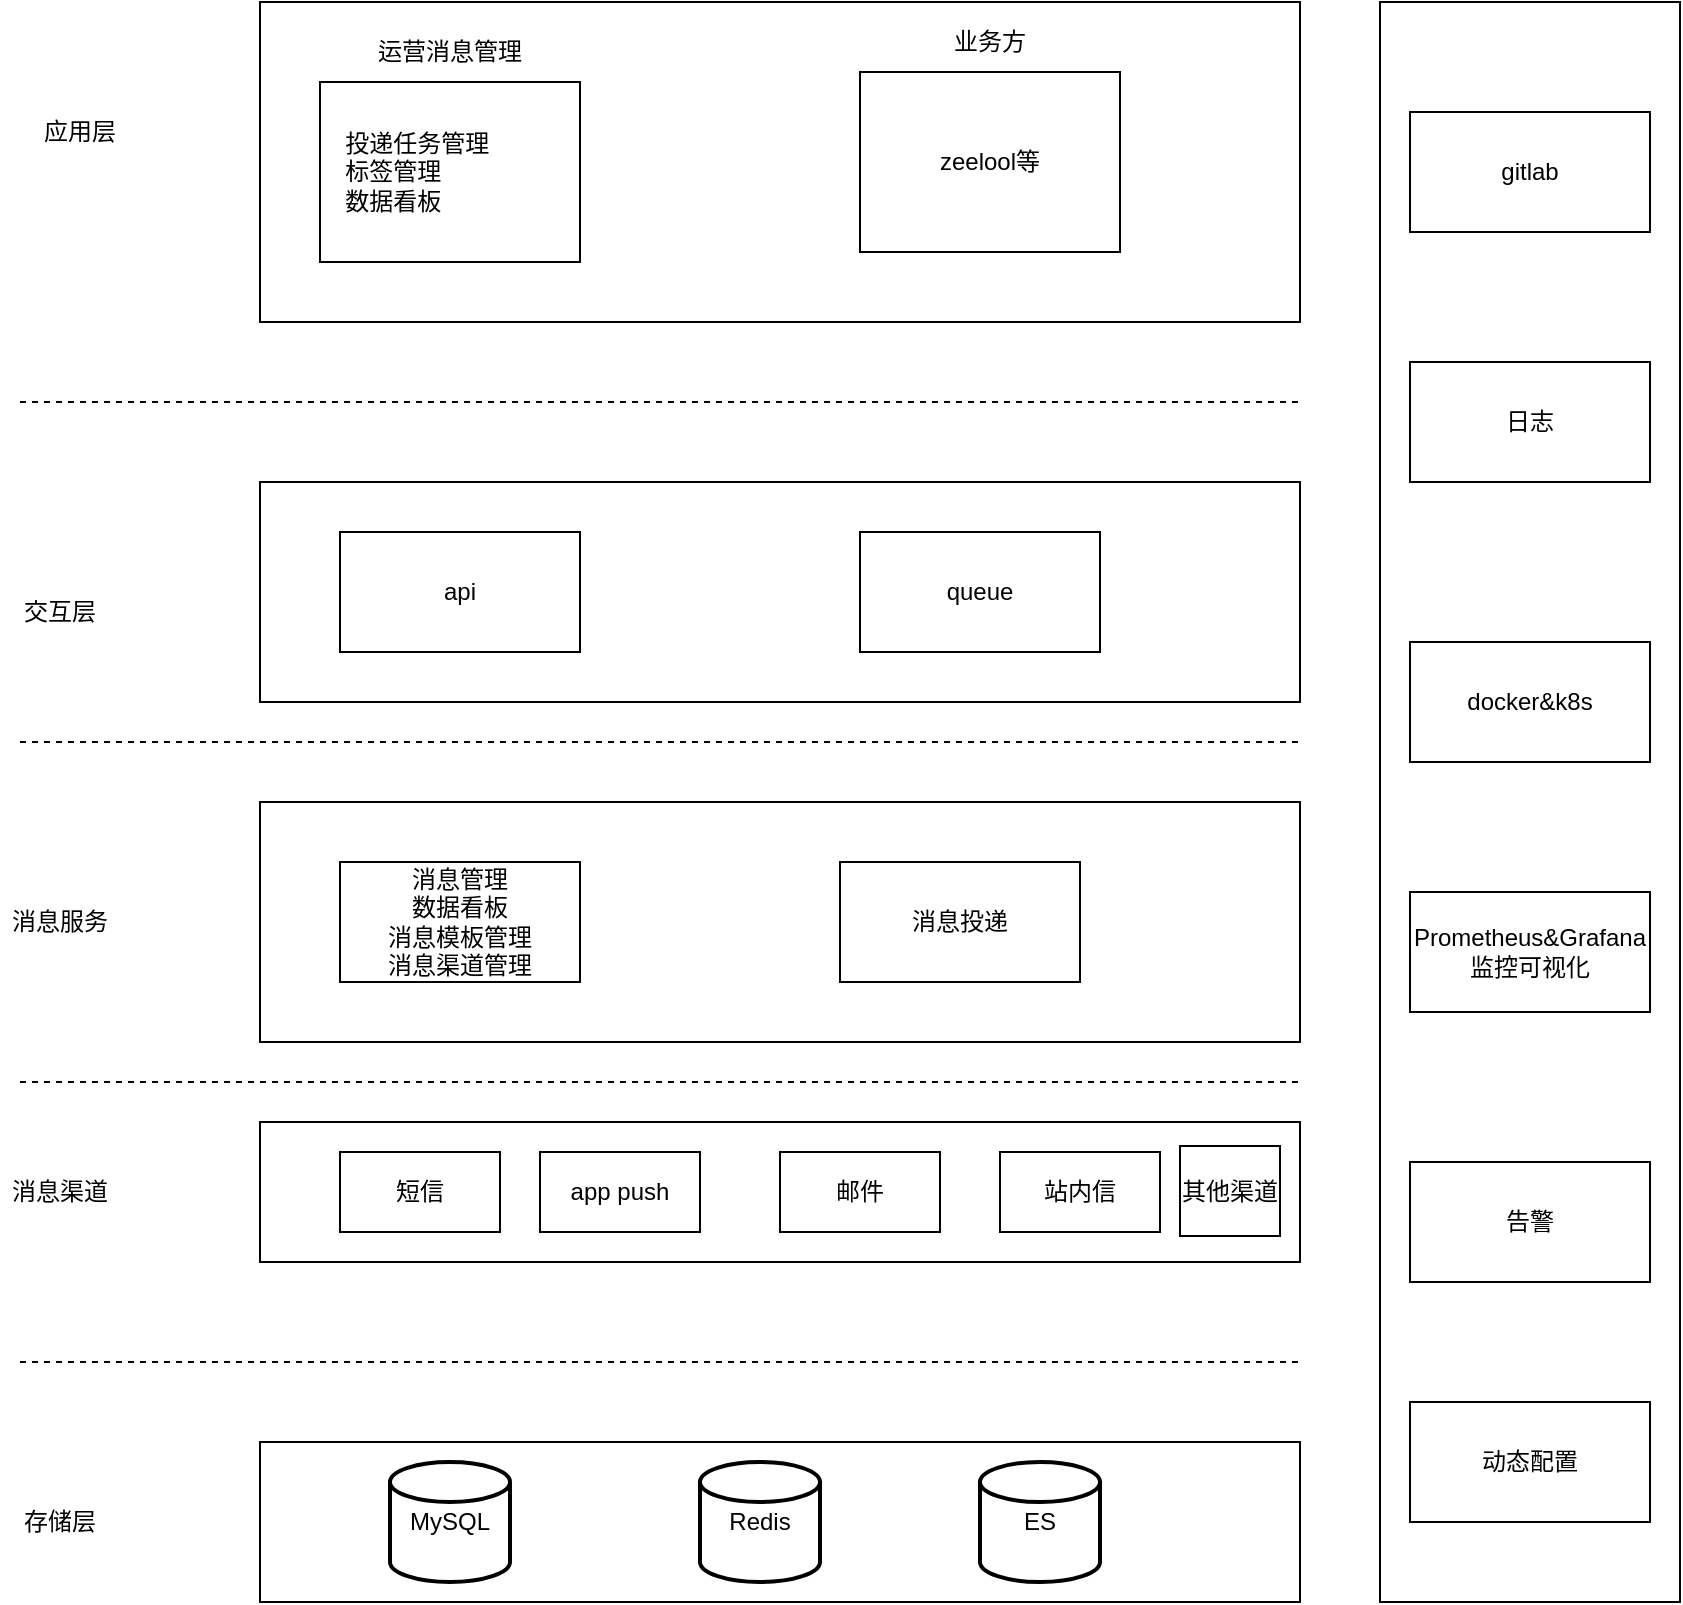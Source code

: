 <mxfile version="21.0.2" type="github">
  <diagram id="CiA0y5yd1niHBZKvJF1q" name="第 1 页">
    <mxGraphModel dx="1194" dy="664" grid="1" gridSize="10" guides="1" tooltips="1" connect="1" arrows="1" fold="1" page="1" pageScale="1" pageWidth="827" pageHeight="1169" math="0" shadow="0">
      <root>
        <mxCell id="0" />
        <mxCell id="1" parent="0" />
        <mxCell id="5VVHCG6FMEltdiLETrqI-1" value="" style="rounded=0;whiteSpace=wrap;html=1;" vertex="1" parent="1">
          <mxGeometry x="200" y="80" width="520" height="160" as="geometry" />
        </mxCell>
        <mxCell id="5VVHCG6FMEltdiLETrqI-3" value="应用层" style="text;html=1;strokeColor=none;fillColor=none;align=center;verticalAlign=middle;whiteSpace=wrap;rounded=0;" vertex="1" parent="1">
          <mxGeometry x="80" y="130" width="60" height="30" as="geometry" />
        </mxCell>
        <mxCell id="5VVHCG6FMEltdiLETrqI-4" value="&lt;div style=&quot;text-align: justify;&quot;&gt;&lt;span style=&quot;background-color: initial;&quot;&gt;投递任务管理&amp;nbsp;&lt;/span&gt;&lt;/div&gt;&lt;div style=&quot;text-align: justify;&quot;&gt;&lt;span style=&quot;background-color: initial;&quot;&gt;标签管理&lt;/span&gt;&lt;/div&gt;&lt;div style=&quot;text-align: justify;&quot;&gt;&lt;span style=&quot;background-color: initial;&quot;&gt;数据看板&amp;nbsp; &amp;nbsp; &amp;nbsp; &amp;nbsp; &amp;nbsp; &amp;nbsp; &amp;nbsp; &amp;nbsp; &amp;nbsp;&lt;/span&gt;&lt;/div&gt;" style="rounded=0;whiteSpace=wrap;html=1;" vertex="1" parent="1">
          <mxGeometry x="230" y="120" width="130" height="90" as="geometry" />
        </mxCell>
        <mxCell id="5VVHCG6FMEltdiLETrqI-5" value="运营消息管理" style="text;html=1;strokeColor=none;fillColor=none;align=center;verticalAlign=middle;whiteSpace=wrap;rounded=0;" vertex="1" parent="1">
          <mxGeometry x="230" y="90" width="130" height="30" as="geometry" />
        </mxCell>
        <mxCell id="5VVHCG6FMEltdiLETrqI-6" value="&lt;div style=&quot;text-align: justify;&quot;&gt;zeelool等&lt;/div&gt;" style="rounded=0;whiteSpace=wrap;html=1;" vertex="1" parent="1">
          <mxGeometry x="500" y="115" width="130" height="90" as="geometry" />
        </mxCell>
        <mxCell id="5VVHCG6FMEltdiLETrqI-7" value="业务方" style="text;html=1;strokeColor=none;fillColor=none;align=center;verticalAlign=middle;whiteSpace=wrap;rounded=0;" vertex="1" parent="1">
          <mxGeometry x="500" y="85" width="130" height="30" as="geometry" />
        </mxCell>
        <mxCell id="5VVHCG6FMEltdiLETrqI-8" value="" style="rounded=0;whiteSpace=wrap;html=1;" vertex="1" parent="1">
          <mxGeometry x="200" y="320" width="520" height="110" as="geometry" />
        </mxCell>
        <mxCell id="5VVHCG6FMEltdiLETrqI-9" value="交互层" style="text;html=1;strokeColor=none;fillColor=none;align=center;verticalAlign=middle;whiteSpace=wrap;rounded=0;" vertex="1" parent="1">
          <mxGeometry x="70" y="370" width="60" height="30" as="geometry" />
        </mxCell>
        <mxCell id="5VVHCG6FMEltdiLETrqI-10" value="api" style="rounded=0;whiteSpace=wrap;html=1;" vertex="1" parent="1">
          <mxGeometry x="240" y="345" width="120" height="60" as="geometry" />
        </mxCell>
        <mxCell id="5VVHCG6FMEltdiLETrqI-11" value="queue" style="rounded=0;whiteSpace=wrap;html=1;" vertex="1" parent="1">
          <mxGeometry x="500" y="345" width="120" height="60" as="geometry" />
        </mxCell>
        <mxCell id="5VVHCG6FMEltdiLETrqI-13" value="" style="rounded=0;whiteSpace=wrap;html=1;" vertex="1" parent="1">
          <mxGeometry x="200" y="480" width="520" height="120" as="geometry" />
        </mxCell>
        <mxCell id="5VVHCG6FMEltdiLETrqI-14" value="消息服务" style="text;html=1;strokeColor=none;fillColor=none;align=center;verticalAlign=middle;whiteSpace=wrap;rounded=0;" vertex="1" parent="1">
          <mxGeometry x="70" y="525" width="60" height="30" as="geometry" />
        </mxCell>
        <mxCell id="5VVHCG6FMEltdiLETrqI-17" value="消息管理&lt;br&gt;数据看板&lt;br&gt;消息模板管理&lt;br&gt;消息渠道管理" style="rounded=0;whiteSpace=wrap;html=1;" vertex="1" parent="1">
          <mxGeometry x="240" y="510" width="120" height="60" as="geometry" />
        </mxCell>
        <mxCell id="5VVHCG6FMEltdiLETrqI-18" value="消息投递" style="rounded=0;whiteSpace=wrap;html=1;" vertex="1" parent="1">
          <mxGeometry x="490" y="510" width="120" height="60" as="geometry" />
        </mxCell>
        <mxCell id="5VVHCG6FMEltdiLETrqI-19" value="" style="rounded=0;whiteSpace=wrap;html=1;" vertex="1" parent="1">
          <mxGeometry x="200" y="640" width="520" height="70" as="geometry" />
        </mxCell>
        <mxCell id="5VVHCG6FMEltdiLETrqI-20" value="消息渠道" style="text;html=1;strokeColor=none;fillColor=none;align=center;verticalAlign=middle;whiteSpace=wrap;rounded=0;" vertex="1" parent="1">
          <mxGeometry x="70" y="660" width="60" height="30" as="geometry" />
        </mxCell>
        <mxCell id="5VVHCG6FMEltdiLETrqI-21" value="短信" style="rounded=0;whiteSpace=wrap;html=1;" vertex="1" parent="1">
          <mxGeometry x="240" y="655" width="80" height="40" as="geometry" />
        </mxCell>
        <mxCell id="5VVHCG6FMEltdiLETrqI-22" value="app push" style="rounded=0;whiteSpace=wrap;html=1;" vertex="1" parent="1">
          <mxGeometry x="340" y="655" width="80" height="40" as="geometry" />
        </mxCell>
        <mxCell id="5VVHCG6FMEltdiLETrqI-23" value="邮件" style="rounded=0;whiteSpace=wrap;html=1;" vertex="1" parent="1">
          <mxGeometry x="460" y="655" width="80" height="40" as="geometry" />
        </mxCell>
        <mxCell id="5VVHCG6FMEltdiLETrqI-24" value="其他渠道" style="rounded=0;whiteSpace=wrap;html=1;" vertex="1" parent="1">
          <mxGeometry x="660" y="652" width="50" height="45" as="geometry" />
        </mxCell>
        <mxCell id="5VVHCG6FMEltdiLETrqI-25" value="站内信" style="rounded=0;whiteSpace=wrap;html=1;" vertex="1" parent="1">
          <mxGeometry x="570" y="655" width="80" height="40" as="geometry" />
        </mxCell>
        <mxCell id="5VVHCG6FMEltdiLETrqI-26" value="" style="rounded=0;whiteSpace=wrap;html=1;" vertex="1" parent="1">
          <mxGeometry x="200" y="800" width="520" height="80" as="geometry" />
        </mxCell>
        <mxCell id="5VVHCG6FMEltdiLETrqI-27" value="存储层" style="text;html=1;strokeColor=none;fillColor=none;align=center;verticalAlign=middle;whiteSpace=wrap;rounded=0;" vertex="1" parent="1">
          <mxGeometry x="70" y="825" width="60" height="30" as="geometry" />
        </mxCell>
        <mxCell id="5VVHCG6FMEltdiLETrqI-28" value="MySQL" style="strokeWidth=2;html=1;shape=mxgraph.flowchart.database;whiteSpace=wrap;" vertex="1" parent="1">
          <mxGeometry x="265" y="810" width="60" height="60" as="geometry" />
        </mxCell>
        <mxCell id="5VVHCG6FMEltdiLETrqI-29" value="Redis" style="strokeWidth=2;html=1;shape=mxgraph.flowchart.database;whiteSpace=wrap;" vertex="1" parent="1">
          <mxGeometry x="420" y="810" width="60" height="60" as="geometry" />
        </mxCell>
        <mxCell id="5VVHCG6FMEltdiLETrqI-30" value="ES" style="strokeWidth=2;html=1;shape=mxgraph.flowchart.database;whiteSpace=wrap;" vertex="1" parent="1">
          <mxGeometry x="560" y="810" width="60" height="60" as="geometry" />
        </mxCell>
        <mxCell id="5VVHCG6FMEltdiLETrqI-31" value="" style="endArrow=none;dashed=1;html=1;rounded=0;" edge="1" parent="1">
          <mxGeometry width="50" height="50" relative="1" as="geometry">
            <mxPoint x="80" y="280" as="sourcePoint" />
            <mxPoint x="720" y="280" as="targetPoint" />
          </mxGeometry>
        </mxCell>
        <mxCell id="5VVHCG6FMEltdiLETrqI-32" value="" style="endArrow=none;dashed=1;html=1;rounded=0;" edge="1" parent="1">
          <mxGeometry width="50" height="50" relative="1" as="geometry">
            <mxPoint x="80" y="450" as="sourcePoint" />
            <mxPoint x="720" y="450" as="targetPoint" />
          </mxGeometry>
        </mxCell>
        <mxCell id="5VVHCG6FMEltdiLETrqI-33" value="" style="endArrow=none;dashed=1;html=1;rounded=0;" edge="1" parent="1">
          <mxGeometry width="50" height="50" relative="1" as="geometry">
            <mxPoint x="80" y="620" as="sourcePoint" />
            <mxPoint x="720" y="620" as="targetPoint" />
          </mxGeometry>
        </mxCell>
        <mxCell id="5VVHCG6FMEltdiLETrqI-34" value="" style="endArrow=none;dashed=1;html=1;rounded=0;" edge="1" parent="1">
          <mxGeometry width="50" height="50" relative="1" as="geometry">
            <mxPoint x="80" y="760" as="sourcePoint" />
            <mxPoint x="720" y="760" as="targetPoint" />
          </mxGeometry>
        </mxCell>
        <mxCell id="5VVHCG6FMEltdiLETrqI-35" value="" style="rounded=0;whiteSpace=wrap;html=1;" vertex="1" parent="1">
          <mxGeometry x="760" y="80" width="150" height="800" as="geometry" />
        </mxCell>
        <mxCell id="5VVHCG6FMEltdiLETrqI-36" value="gitlab" style="rounded=0;whiteSpace=wrap;html=1;" vertex="1" parent="1">
          <mxGeometry x="775" y="135" width="120" height="60" as="geometry" />
        </mxCell>
        <mxCell id="5VVHCG6FMEltdiLETrqI-37" value="日志" style="rounded=0;whiteSpace=wrap;html=1;" vertex="1" parent="1">
          <mxGeometry x="775" y="260" width="120" height="60" as="geometry" />
        </mxCell>
        <mxCell id="5VVHCG6FMEltdiLETrqI-38" value="docker&amp;amp;k8s" style="rounded=0;whiteSpace=wrap;html=1;" vertex="1" parent="1">
          <mxGeometry x="775" y="400" width="120" height="60" as="geometry" />
        </mxCell>
        <mxCell id="5VVHCG6FMEltdiLETrqI-39" value="Prometheus&amp;amp;Grafana 监控可视化&lt;article data-clipboard-cangjie=&quot;[&amp;quot;root&amp;quot;,{&amp;quot;copyFrom&amp;quot;:&amp;quot;im-native&amp;quot;},[&amp;quot;p&amp;quot;,{},[&amp;quot;span&amp;quot;,{&amp;quot;data-type&amp;quot;:&amp;quot;text&amp;quot;},[&amp;quot;span&amp;quot;,{&amp;quot;data-type&amp;quot;:&amp;quot;leaf&amp;quot;},&amp;quot;Prometheus&amp;amp;Grafana 监控可视化&amp;quot;]]]]&quot; class=&quot;4ever-article&quot;&gt;&lt;/article&gt;&lt;article data-clipboard-cangjie=&quot;[&amp;quot;root&amp;quot;,{&amp;quot;copyFrom&amp;quot;:&amp;quot;im-native&amp;quot;},[&amp;quot;p&amp;quot;,{},[&amp;quot;span&amp;quot;,{&amp;quot;data-type&amp;quot;:&amp;quot;text&amp;quot;},[&amp;quot;span&amp;quot;,{&amp;quot;data-type&amp;quot;:&amp;quot;leaf&amp;quot;},&amp;quot;Prometheus&amp;amp;Grafana 监控可视化&amp;quot;]]]]&quot; class=&quot;4ever-article&quot;&gt;&lt;/article&gt;" style="rounded=0;whiteSpace=wrap;html=1;" vertex="1" parent="1">
          <mxGeometry x="775" y="525" width="120" height="60" as="geometry" />
        </mxCell>
        <mxCell id="5VVHCG6FMEltdiLETrqI-40" value="告警" style="rounded=0;whiteSpace=wrap;html=1;" vertex="1" parent="1">
          <mxGeometry x="775" y="660" width="120" height="60" as="geometry" />
        </mxCell>
        <mxCell id="5VVHCG6FMEltdiLETrqI-41" value="动态配置" style="rounded=0;whiteSpace=wrap;html=1;" vertex="1" parent="1">
          <mxGeometry x="775" y="780" width="120" height="60" as="geometry" />
        </mxCell>
      </root>
    </mxGraphModel>
  </diagram>
</mxfile>
